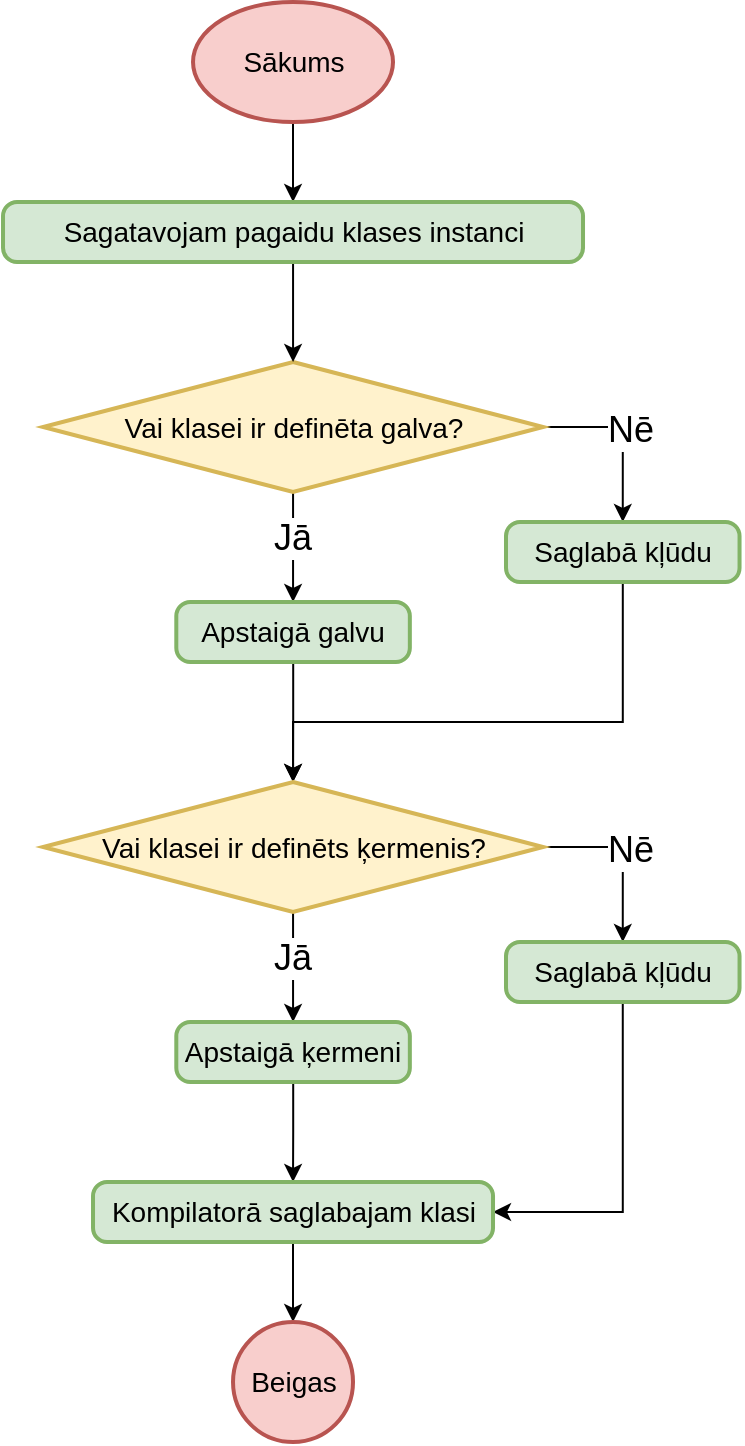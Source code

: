 <mxfile version="15.8.7" type="device" pages="4"><diagram id="VfpkeYaBRpsjUChvsiUq" name="Klases kompilēsana"><mxGraphModel dx="-2362" dy="649" grid="1" gridSize="10" guides="1" tooltips="1" connect="1" arrows="1" fold="1" page="1" pageScale="1" pageWidth="850" pageHeight="1100" math="0" shadow="0"><root><mxCell id="N8_W17MUx0Ws4Tv6fF7U-0"/><mxCell id="N8_W17MUx0Ws4Tv6fF7U-1" parent="N8_W17MUx0Ws4Tv6fF7U-0"/><mxCell id="IYj_dqUAgwIzkXClcTaX-0" style="edgeStyle=orthogonalEdgeStyle;rounded=0;orthogonalLoop=1;jettySize=auto;html=1;entryX=0.5;entryY=0;entryDx=0;entryDy=0;" parent="N8_W17MUx0Ws4Tv6fF7U-1" source="IYj_dqUAgwIzkXClcTaX-1" target="IYj_dqUAgwIzkXClcTaX-9" edge="1"><mxGeometry relative="1" as="geometry"><mxPoint x="3748.5" y="150" as="targetPoint"/></mxGeometry></mxCell><mxCell id="IYj_dqUAgwIzkXClcTaX-1" value="Sākums" style="strokeWidth=2;html=1;shape=mxgraph.flowchart.start_1;whiteSpace=wrap;fontSize=14;fillColor=#f8cecc;strokeColor=#b85450;" parent="N8_W17MUx0Ws4Tv6fF7U-1" vertex="1"><mxGeometry x="3703.51" y="50" width="100" height="60" as="geometry"/></mxCell><mxCell id="IYj_dqUAgwIzkXClcTaX-2" style="edgeStyle=orthogonalEdgeStyle;rounded=0;orthogonalLoop=1;jettySize=auto;html=1;exitX=1;exitY=0.5;exitDx=0;exitDy=0;exitPerimeter=0;entryX=0.5;entryY=0;entryDx=0;entryDy=0;" parent="N8_W17MUx0Ws4Tv6fF7U-1" source="IYj_dqUAgwIzkXClcTaX-6" target="IYj_dqUAgwIzkXClcTaX-20" edge="1"><mxGeometry relative="1" as="geometry"><mxPoint x="4041.26" y="360" as="targetPoint"/><Array as="points"><mxPoint x="3918" y="263"/></Array></mxGeometry></mxCell><mxCell id="IYj_dqUAgwIzkXClcTaX-3" value="&lt;font style=&quot;font-size: 18px&quot;&gt;Nē&lt;/font&gt;" style="edgeLabel;html=1;align=center;verticalAlign=middle;resizable=0;points=[];" parent="IYj_dqUAgwIzkXClcTaX-2" vertex="1" connectable="0"><mxGeometry x="-0.069" y="1" relative="1" as="geometry"><mxPoint x="2" y="1" as="offset"/></mxGeometry></mxCell><mxCell id="IYj_dqUAgwIzkXClcTaX-4" style="edgeStyle=orthogonalEdgeStyle;rounded=0;orthogonalLoop=1;jettySize=auto;html=1;entryX=0.5;entryY=0;entryDx=0;entryDy=0;exitX=0.5;exitY=1;exitDx=0;exitDy=0;exitPerimeter=0;" parent="N8_W17MUx0Ws4Tv6fF7U-1" source="IYj_dqUAgwIzkXClcTaX-6" target="IYj_dqUAgwIzkXClcTaX-15" edge="1"><mxGeometry relative="1" as="geometry"><mxPoint x="3753.52" y="390" as="targetPoint"/></mxGeometry></mxCell><mxCell id="IYj_dqUAgwIzkXClcTaX-5" value="&lt;font style=&quot;font-size: 18px&quot;&gt;Jā&lt;/font&gt;" style="edgeLabel;html=1;align=center;verticalAlign=middle;resizable=0;points=[];" parent="IYj_dqUAgwIzkXClcTaX-4" vertex="1" connectable="0"><mxGeometry x="-0.307" y="-2" relative="1" as="geometry"><mxPoint x="1" y="4" as="offset"/></mxGeometry></mxCell><mxCell id="IYj_dqUAgwIzkXClcTaX-6" value="Vai klasei ir definēta galva?" style="strokeWidth=2;html=1;shape=mxgraph.flowchart.decision;whiteSpace=wrap;fontSize=14;fillColor=#fff2cc;strokeColor=#d6b656;" parent="N8_W17MUx0Ws4Tv6fF7U-1" vertex="1"><mxGeometry x="3628.53" y="230" width="250" height="65" as="geometry"/></mxCell><mxCell id="IYj_dqUAgwIzkXClcTaX-8" style="edgeStyle=orthogonalEdgeStyle;rounded=0;orthogonalLoop=1;jettySize=auto;html=1;entryX=0.5;entryY=0;entryDx=0;entryDy=0;fontSize=18;entryPerimeter=0;" parent="N8_W17MUx0Ws4Tv6fF7U-1" source="IYj_dqUAgwIzkXClcTaX-9" target="IYj_dqUAgwIzkXClcTaX-6" edge="1"><mxGeometry relative="1" as="geometry"><mxPoint x="3753.515" y="230" as="targetPoint"/></mxGeometry></mxCell><mxCell id="IYj_dqUAgwIzkXClcTaX-9" value="Sagatavojam pagaidu klases instanci" style="rounded=1;whiteSpace=wrap;html=1;absoluteArcSize=1;arcSize=14;strokeWidth=2;fontSize=14;fillColor=#d5e8d4;strokeColor=#82b366;" parent="N8_W17MUx0Ws4Tv6fF7U-1" vertex="1"><mxGeometry x="3608.51" y="150" width="290" height="30" as="geometry"/></mxCell><mxCell id="IYj_dqUAgwIzkXClcTaX-14" style="edgeStyle=orthogonalEdgeStyle;rounded=0;orthogonalLoop=1;jettySize=auto;html=1;entryX=0.5;entryY=0;entryDx=0;entryDy=0;fontSize=18;entryPerimeter=0;" parent="N8_W17MUx0Ws4Tv6fF7U-1" source="IYj_dqUAgwIzkXClcTaX-15" target="IYj_dqUAgwIzkXClcTaX-25" edge="1"><mxGeometry relative="1" as="geometry"><mxPoint x="3753.51" y="530" as="targetPoint"/></mxGeometry></mxCell><mxCell id="IYj_dqUAgwIzkXClcTaX-15" value="Apstaigā galvu" style="rounded=1;whiteSpace=wrap;html=1;absoluteArcSize=1;arcSize=14;strokeWidth=2;fontSize=14;fillColor=#d5e8d4;strokeColor=#82b366;" parent="N8_W17MUx0Ws4Tv6fF7U-1" vertex="1"><mxGeometry x="3695.15" y="350" width="116.77" height="30" as="geometry"/></mxCell><mxCell id="IYj_dqUAgwIzkXClcTaX-33" style="edgeStyle=orthogonalEdgeStyle;rounded=0;orthogonalLoop=1;jettySize=auto;html=1;entryX=0.5;entryY=0;entryDx=0;entryDy=0;entryPerimeter=0;" parent="N8_W17MUx0Ws4Tv6fF7U-1" source="IYj_dqUAgwIzkXClcTaX-20" target="IYj_dqUAgwIzkXClcTaX-25" edge="1"><mxGeometry relative="1" as="geometry"><Array as="points"><mxPoint x="3918" y="410"/><mxPoint x="3754" y="410"/></Array></mxGeometry></mxCell><mxCell id="IYj_dqUAgwIzkXClcTaX-20" value="Saglabā kļūdu" style="rounded=1;whiteSpace=wrap;html=1;absoluteArcSize=1;arcSize=14;strokeWidth=2;fontSize=14;fillColor=#d5e8d4;strokeColor=#82b366;" parent="N8_W17MUx0Ws4Tv6fF7U-1" vertex="1"><mxGeometry x="3860" y="310" width="116.77" height="30" as="geometry"/></mxCell><mxCell id="IYj_dqUAgwIzkXClcTaX-21" style="edgeStyle=orthogonalEdgeStyle;rounded=0;orthogonalLoop=1;jettySize=auto;html=1;exitX=1;exitY=0.5;exitDx=0;exitDy=0;exitPerimeter=0;entryX=0.5;entryY=0;entryDx=0;entryDy=0;" parent="N8_W17MUx0Ws4Tv6fF7U-1" source="IYj_dqUAgwIzkXClcTaX-25" target="IYj_dqUAgwIzkXClcTaX-27" edge="1"><mxGeometry relative="1" as="geometry"><mxPoint x="4041.26" y="570" as="targetPoint"/><Array as="points"><mxPoint x="3918.0" y="473"/></Array></mxGeometry></mxCell><mxCell id="IYj_dqUAgwIzkXClcTaX-22" value="&lt;font style=&quot;font-size: 18px&quot;&gt;Nē&lt;/font&gt;" style="edgeLabel;html=1;align=center;verticalAlign=middle;resizable=0;points=[];" parent="IYj_dqUAgwIzkXClcTaX-21" vertex="1" connectable="0"><mxGeometry x="-0.069" y="1" relative="1" as="geometry"><mxPoint x="2" y="1" as="offset"/></mxGeometry></mxCell><mxCell id="IYj_dqUAgwIzkXClcTaX-23" style="edgeStyle=orthogonalEdgeStyle;rounded=0;orthogonalLoop=1;jettySize=auto;html=1;entryX=0.5;entryY=0;entryDx=0;entryDy=0;exitX=0.5;exitY=1;exitDx=0;exitDy=0;exitPerimeter=0;" parent="N8_W17MUx0Ws4Tv6fF7U-1" source="IYj_dqUAgwIzkXClcTaX-25" target="IYj_dqUAgwIzkXClcTaX-26" edge="1"><mxGeometry relative="1" as="geometry"><mxPoint x="3753.52" y="600" as="targetPoint"/></mxGeometry></mxCell><mxCell id="IYj_dqUAgwIzkXClcTaX-24" value="&lt;font style=&quot;font-size: 18px&quot;&gt;Jā&lt;/font&gt;" style="edgeLabel;html=1;align=center;verticalAlign=middle;resizable=0;points=[];" parent="IYj_dqUAgwIzkXClcTaX-23" vertex="1" connectable="0"><mxGeometry x="-0.307" y="-2" relative="1" as="geometry"><mxPoint x="1" y="4" as="offset"/></mxGeometry></mxCell><mxCell id="IYj_dqUAgwIzkXClcTaX-25" value="Vai klasei ir definēts ķermenis?" style="strokeWidth=2;html=1;shape=mxgraph.flowchart.decision;whiteSpace=wrap;fontSize=14;fillColor=#fff2cc;strokeColor=#d6b656;" parent="N8_W17MUx0Ws4Tv6fF7U-1" vertex="1"><mxGeometry x="3628.53" y="440" width="250" height="65" as="geometry"/></mxCell><mxCell id="IYj_dqUAgwIzkXClcTaX-37" style="edgeStyle=orthogonalEdgeStyle;rounded=0;orthogonalLoop=1;jettySize=auto;html=1;entryX=0.5;entryY=0;entryDx=0;entryDy=0;" parent="N8_W17MUx0Ws4Tv6fF7U-1" source="IYj_dqUAgwIzkXClcTaX-26" target="IYj_dqUAgwIzkXClcTaX-34" edge="1"><mxGeometry relative="1" as="geometry"/></mxCell><mxCell id="IYj_dqUAgwIzkXClcTaX-26" value="Apstaigā ķermeni" style="rounded=1;whiteSpace=wrap;html=1;absoluteArcSize=1;arcSize=14;strokeWidth=2;fontSize=14;fillColor=#d5e8d4;strokeColor=#82b366;" parent="N8_W17MUx0Ws4Tv6fF7U-1" vertex="1"><mxGeometry x="3695.15" y="560" width="116.77" height="30" as="geometry"/></mxCell><mxCell id="IYj_dqUAgwIzkXClcTaX-38" style="edgeStyle=orthogonalEdgeStyle;rounded=0;orthogonalLoop=1;jettySize=auto;html=1;entryX=1;entryY=0.5;entryDx=0;entryDy=0;exitX=0.5;exitY=1;exitDx=0;exitDy=0;" parent="N8_W17MUx0Ws4Tv6fF7U-1" source="IYj_dqUAgwIzkXClcTaX-27" target="IYj_dqUAgwIzkXClcTaX-34" edge="1"><mxGeometry relative="1" as="geometry"/></mxCell><mxCell id="IYj_dqUAgwIzkXClcTaX-27" value="Saglabā kļūdu" style="rounded=1;whiteSpace=wrap;html=1;absoluteArcSize=1;arcSize=14;strokeWidth=2;fontSize=14;fillColor=#d5e8d4;strokeColor=#82b366;" parent="N8_W17MUx0Ws4Tv6fF7U-1" vertex="1"><mxGeometry x="3860.0" y="520" width="116.77" height="30" as="geometry"/></mxCell><mxCell id="IYj_dqUAgwIzkXClcTaX-36" style="edgeStyle=orthogonalEdgeStyle;rounded=0;orthogonalLoop=1;jettySize=auto;html=1;entryX=0.5;entryY=0;entryDx=0;entryDy=0;entryPerimeter=0;" parent="N8_W17MUx0Ws4Tv6fF7U-1" source="IYj_dqUAgwIzkXClcTaX-34" target="IYj_dqUAgwIzkXClcTaX-35" edge="1"><mxGeometry relative="1" as="geometry"/></mxCell><mxCell id="IYj_dqUAgwIzkXClcTaX-34" value="Kompilatorā saglabajam klasi" style="rounded=1;whiteSpace=wrap;html=1;absoluteArcSize=1;arcSize=14;strokeWidth=2;fontSize=14;fillColor=#d5e8d4;strokeColor=#82b366;" parent="N8_W17MUx0Ws4Tv6fF7U-1" vertex="1"><mxGeometry x="3653.51" y="640" width="200" height="30" as="geometry"/></mxCell><mxCell id="IYj_dqUAgwIzkXClcTaX-35" value="Beigas" style="strokeWidth=2;html=1;shape=mxgraph.flowchart.start_2;whiteSpace=wrap;fontSize=14;fillColor=#f8cecc;strokeColor=#b85450;" parent="N8_W17MUx0Ws4Tv6fF7U-1" vertex="1"><mxGeometry x="3723.51" y="710" width="60" height="60" as="geometry"/></mxCell></root></mxGraphModel></diagram><diagram id="N2MwRs8VQ2ZOL0FIihaA" name="Klases galvas kompilēšana"><mxGraphModel dx="-2362" dy="649" grid="1" gridSize="10" guides="1" tooltips="1" connect="1" arrows="1" fold="1" page="1" pageScale="1" pageWidth="850" pageHeight="1100" math="0" shadow="0"><root><mxCell id="oHxlwaX0flb0P4jiVaAP-0"/><mxCell id="oHxlwaX0flb0P4jiVaAP-1" parent="oHxlwaX0flb0P4jiVaAP-0"/><mxCell id="oHxlwaX0flb0P4jiVaAP-3" value="Sākums" style="strokeWidth=2;html=1;shape=mxgraph.flowchart.start_1;whiteSpace=wrap;fontSize=14;fillColor=#f8cecc;strokeColor=#b85450;" parent="oHxlwaX0flb0P4jiVaAP-1" vertex="1"><mxGeometry x="3495" y="60" width="100" height="60" as="geometry"/></mxCell><mxCell id="oHxlwaX0flb0P4jiVaAP-4" style="edgeStyle=orthogonalEdgeStyle;rounded=0;orthogonalLoop=1;jettySize=auto;html=1;exitX=1;exitY=0.5;exitDx=0;exitDy=0;exitPerimeter=0;entryX=0.5;entryY=0;entryDx=0;entryDy=0;" parent="oHxlwaX0flb0P4jiVaAP-1" source="oHxlwaX0flb0P4jiVaAP-8" target="oHxlwaX0flb0P4jiVaAP-14" edge="1"><mxGeometry relative="1" as="geometry"><mxPoint x="3832.73" y="280" as="targetPoint"/><Array as="points"><mxPoint x="3709.47" y="183"/></Array></mxGeometry></mxCell><mxCell id="oHxlwaX0flb0P4jiVaAP-5" value="&lt;font style=&quot;font-size: 18px&quot;&gt;Nē&lt;/font&gt;" style="edgeLabel;html=1;align=center;verticalAlign=middle;resizable=0;points=[];" parent="oHxlwaX0flb0P4jiVaAP-4" vertex="1" connectable="0"><mxGeometry x="-0.069" y="1" relative="1" as="geometry"><mxPoint x="2" y="1" as="offset"/></mxGeometry></mxCell><mxCell id="oHxlwaX0flb0P4jiVaAP-6" style="edgeStyle=orthogonalEdgeStyle;rounded=0;orthogonalLoop=1;jettySize=auto;html=1;entryX=0.5;entryY=0;entryDx=0;entryDy=0;exitX=0.5;exitY=1;exitDx=0;exitDy=0;exitPerimeter=0;" parent="oHxlwaX0flb0P4jiVaAP-1" source="oHxlwaX0flb0P4jiVaAP-8" target="oHxlwaX0flb0P4jiVaAP-12" edge="1"><mxGeometry relative="1" as="geometry"><mxPoint x="3544.99" y="310" as="targetPoint"/></mxGeometry></mxCell><mxCell id="oHxlwaX0flb0P4jiVaAP-7" value="&lt;font style=&quot;font-size: 18px&quot;&gt;Jā&lt;/font&gt;" style="edgeLabel;html=1;align=center;verticalAlign=middle;resizable=0;points=[];" parent="oHxlwaX0flb0P4jiVaAP-6" vertex="1" connectable="0"><mxGeometry x="-0.307" y="-2" relative="1" as="geometry"><mxPoint x="1" y="4" as="offset"/></mxGeometry></mxCell><mxCell id="oHxlwaX0flb0P4jiVaAP-8" value="Vai klasei ir definēts vārds?" style="strokeWidth=2;html=1;shape=mxgraph.flowchart.decision;whiteSpace=wrap;fontSize=14;fillColor=#fff2cc;strokeColor=#d6b656;" parent="oHxlwaX0flb0P4jiVaAP-1" vertex="1"><mxGeometry x="3420" y="150" width="250" height="65" as="geometry"/></mxCell><mxCell id="oHxlwaX0flb0P4jiVaAP-9" style="edgeStyle=orthogonalEdgeStyle;rounded=0;orthogonalLoop=1;jettySize=auto;html=1;entryX=0.5;entryY=0;entryDx=0;entryDy=0;fontSize=18;entryPerimeter=0;exitX=0.5;exitY=1;exitDx=0;exitDy=0;exitPerimeter=0;" parent="oHxlwaX0flb0P4jiVaAP-1" source="oHxlwaX0flb0P4jiVaAP-3" target="oHxlwaX0flb0P4jiVaAP-8" edge="1"><mxGeometry relative="1" as="geometry"><mxPoint x="3544.515" y="210" as="targetPoint"/><mxPoint x="3544.53" y="160" as="sourcePoint"/></mxGeometry></mxCell><mxCell id="oHxlwaX0flb0P4jiVaAP-11" style="edgeStyle=orthogonalEdgeStyle;rounded=0;orthogonalLoop=1;jettySize=auto;html=1;entryX=0.5;entryY=0;entryDx=0;entryDy=0;fontSize=18;entryPerimeter=0;" parent="oHxlwaX0flb0P4jiVaAP-1" source="oHxlwaX0flb0P4jiVaAP-12" target="oHxlwaX0flb0P4jiVaAP-26" edge="1"><mxGeometry relative="1" as="geometry"><mxPoint x="3545" y="360" as="targetPoint"/></mxGeometry></mxCell><mxCell id="oHxlwaX0flb0P4jiVaAP-12" value="Apstaigā klases vārdu" style="rounded=1;whiteSpace=wrap;html=1;absoluteArcSize=1;arcSize=14;strokeWidth=2;fontSize=14;fillColor=#d5e8d4;strokeColor=#82b366;" parent="oHxlwaX0flb0P4jiVaAP-1" vertex="1"><mxGeometry x="3463.31" y="270" width="163.39" height="30" as="geometry"/></mxCell><mxCell id="oHxlwaX0flb0P4jiVaAP-13" style="edgeStyle=orthogonalEdgeStyle;rounded=0;orthogonalLoop=1;jettySize=auto;html=1;entryX=1;entryY=0.5;entryDx=0;entryDy=0;" parent="oHxlwaX0flb0P4jiVaAP-1" source="oHxlwaX0flb0P4jiVaAP-14" target="oHxlwaX0flb0P4jiVaAP-12" edge="1"><mxGeometry relative="1" as="geometry"><Array as="points"><mxPoint x="3710" y="285"/></Array></mxGeometry></mxCell><mxCell id="oHxlwaX0flb0P4jiVaAP-14" value="Saglabā kļūdu" style="rounded=1;whiteSpace=wrap;html=1;absoluteArcSize=1;arcSize=14;strokeWidth=2;fontSize=14;fillColor=#d5e8d4;strokeColor=#82b366;" parent="oHxlwaX0flb0P4jiVaAP-1" vertex="1"><mxGeometry x="3651.47" y="230" width="116.77" height="30" as="geometry"/></mxCell><mxCell id="oHxlwaX0flb0P4jiVaAP-26" value="Beigas" style="strokeWidth=2;html=1;shape=mxgraph.flowchart.start_2;whiteSpace=wrap;fontSize=14;fillColor=#f8cecc;strokeColor=#b85450;" parent="oHxlwaX0flb0P4jiVaAP-1" vertex="1"><mxGeometry x="3515.0" y="340" width="60" height="60" as="geometry"/></mxCell><mxCell id="oHxlwaX0flb0P4jiVaAP-27" value="Sākums" style="strokeWidth=2;html=1;shape=mxgraph.flowchart.start_1;whiteSpace=wrap;fontSize=14;fillColor=#f8cecc;strokeColor=#b85450;" parent="oHxlwaX0flb0P4jiVaAP-1" vertex="1"><mxGeometry x="3865" y="60" width="100" height="60" as="geometry"/></mxCell><mxCell id="oHxlwaX0flb0P4jiVaAP-28" style="edgeStyle=orthogonalEdgeStyle;rounded=0;orthogonalLoop=1;jettySize=auto;html=1;exitX=1;exitY=0.5;exitDx=0;exitDy=0;exitPerimeter=0;entryX=0.5;entryY=0;entryDx=0;entryDy=0;" parent="oHxlwaX0flb0P4jiVaAP-1" source="oHxlwaX0flb0P4jiVaAP-32" target="oHxlwaX0flb0P4jiVaAP-37" edge="1"><mxGeometry relative="1" as="geometry"><mxPoint x="4202.73" y="280" as="targetPoint"/><Array as="points"><mxPoint x="4079.47" y="183"/></Array></mxGeometry></mxCell><mxCell id="oHxlwaX0flb0P4jiVaAP-29" value="&lt;font style=&quot;font-size: 18px&quot;&gt;Nē&lt;/font&gt;" style="edgeLabel;html=1;align=center;verticalAlign=middle;resizable=0;points=[];" parent="oHxlwaX0flb0P4jiVaAP-28" vertex="1" connectable="0"><mxGeometry x="-0.069" y="1" relative="1" as="geometry"><mxPoint x="2" y="1" as="offset"/></mxGeometry></mxCell><mxCell id="oHxlwaX0flb0P4jiVaAP-30" style="edgeStyle=orthogonalEdgeStyle;rounded=0;orthogonalLoop=1;jettySize=auto;html=1;entryX=0.5;entryY=0;entryDx=0;entryDy=0;exitX=0.5;exitY=1;exitDx=0;exitDy=0;exitPerimeter=0;" parent="oHxlwaX0flb0P4jiVaAP-1" source="oHxlwaX0flb0P4jiVaAP-32" target="oHxlwaX0flb0P4jiVaAP-35" edge="1"><mxGeometry relative="1" as="geometry"><mxPoint x="3914.99" y="310" as="targetPoint"/></mxGeometry></mxCell><mxCell id="oHxlwaX0flb0P4jiVaAP-31" value="&lt;font style=&quot;font-size: 18px&quot;&gt;Jā&lt;/font&gt;" style="edgeLabel;html=1;align=center;verticalAlign=middle;resizable=0;points=[];" parent="oHxlwaX0flb0P4jiVaAP-30" vertex="1" connectable="0"><mxGeometry x="-0.307" y="-2" relative="1" as="geometry"><mxPoint x="1" y="4" as="offset"/></mxGeometry></mxCell><mxCell id="oHxlwaX0flb0P4jiVaAP-32" value="Vai klasei ir definēts virsklases vārds?" style="strokeWidth=2;html=1;shape=mxgraph.flowchart.decision;whiteSpace=wrap;fontSize=14;fillColor=#fff2cc;strokeColor=#d6b656;" parent="oHxlwaX0flb0P4jiVaAP-1" vertex="1"><mxGeometry x="3790" y="150" width="250" height="65" as="geometry"/></mxCell><mxCell id="oHxlwaX0flb0P4jiVaAP-33" style="edgeStyle=orthogonalEdgeStyle;rounded=0;orthogonalLoop=1;jettySize=auto;html=1;entryX=0.5;entryY=0;entryDx=0;entryDy=0;fontSize=18;entryPerimeter=0;exitX=0.5;exitY=1;exitDx=0;exitDy=0;exitPerimeter=0;" parent="oHxlwaX0flb0P4jiVaAP-1" source="oHxlwaX0flb0P4jiVaAP-27" target="oHxlwaX0flb0P4jiVaAP-32" edge="1"><mxGeometry relative="1" as="geometry"><mxPoint x="3914.515" y="210" as="targetPoint"/><mxPoint x="3914.53" y="160" as="sourcePoint"/></mxGeometry></mxCell><mxCell id="oHxlwaX0flb0P4jiVaAP-34" style="edgeStyle=orthogonalEdgeStyle;rounded=0;orthogonalLoop=1;jettySize=auto;html=1;entryX=0.5;entryY=0;entryDx=0;entryDy=0;fontSize=18;entryPerimeter=0;" parent="oHxlwaX0flb0P4jiVaAP-1" source="oHxlwaX0flb0P4jiVaAP-35" target="oHxlwaX0flb0P4jiVaAP-38" edge="1"><mxGeometry relative="1" as="geometry"><mxPoint x="3915" y="360" as="targetPoint"/></mxGeometry></mxCell><mxCell id="oHxlwaX0flb0P4jiVaAP-35" value="Apstaigā virsklases vārdu" style="rounded=1;whiteSpace=wrap;html=1;absoluteArcSize=1;arcSize=14;strokeWidth=2;fontSize=14;fillColor=#d5e8d4;strokeColor=#82b366;" parent="oHxlwaX0flb0P4jiVaAP-1" vertex="1"><mxGeometry x="3832.82" y="270" width="163.39" height="30" as="geometry"/></mxCell><mxCell id="oHxlwaX0flb0P4jiVaAP-36" style="edgeStyle=orthogonalEdgeStyle;rounded=0;orthogonalLoop=1;jettySize=auto;html=1;entryX=1;entryY=0.5;entryDx=0;entryDy=0;" parent="oHxlwaX0flb0P4jiVaAP-1" source="oHxlwaX0flb0P4jiVaAP-37" target="oHxlwaX0flb0P4jiVaAP-35" edge="1"><mxGeometry relative="1" as="geometry"><Array as="points"><mxPoint x="4080" y="285"/></Array></mxGeometry></mxCell><mxCell id="oHxlwaX0flb0P4jiVaAP-37" value="Saglabā kļūdu" style="rounded=1;whiteSpace=wrap;html=1;absoluteArcSize=1;arcSize=14;strokeWidth=2;fontSize=14;fillColor=#d5e8d4;strokeColor=#82b366;" parent="oHxlwaX0flb0P4jiVaAP-1" vertex="1"><mxGeometry x="4021.47" y="230" width="116.77" height="30" as="geometry"/></mxCell><mxCell id="oHxlwaX0flb0P4jiVaAP-38" value="Beigas" style="strokeWidth=2;html=1;shape=mxgraph.flowchart.start_2;whiteSpace=wrap;fontSize=14;fillColor=#f8cecc;strokeColor=#b85450;" parent="oHxlwaX0flb0P4jiVaAP-1" vertex="1"><mxGeometry x="3884.51" y="340" width="60" height="60" as="geometry"/></mxCell></root></mxGraphModel></diagram><diagram id="cCYRJ-Gdk_vwt4dx-m6j" name="Klases vārda apstaigāšana"><mxGraphModel dx="-2122" dy="649" grid="1" gridSize="10" guides="1" tooltips="1" connect="1" arrows="1" fold="1" page="1" pageScale="1" pageWidth="850" pageHeight="1100" math="0" shadow="0"><root><mxCell id="tSKxC5YBfHMyLhyc6uKq-0"/><mxCell id="tSKxC5YBfHMyLhyc6uKq-1" parent="tSKxC5YBfHMyLhyc6uKq-0"/><mxCell id="O8jm68p6O73dBNPcBc5T-5" style="edgeStyle=orthogonalEdgeStyle;rounded=0;orthogonalLoop=1;jettySize=auto;html=1;entryX=0;entryY=0.5;entryDx=0;entryDy=0;" edge="1" parent="tSKxC5YBfHMyLhyc6uKq-1" source="O8jm68p6O73dBNPcBc5T-0" target="O8jm68p6O73dBNPcBc5T-1"><mxGeometry relative="1" as="geometry"/></mxCell><mxCell id="O8jm68p6O73dBNPcBc5T-0" value="Sākums" style="strokeWidth=2;html=1;shape=mxgraph.flowchart.start_1;whiteSpace=wrap;fontSize=14;fillColor=#f8cecc;strokeColor=#b85450;" vertex="1" parent="tSKxC5YBfHMyLhyc6uKq-1"><mxGeometry x="3435.73" y="430" width="100" height="60" as="geometry"/></mxCell><mxCell id="O8jm68p6O73dBNPcBc5T-6" style="edgeStyle=orthogonalEdgeStyle;rounded=0;orthogonalLoop=1;jettySize=auto;html=1;entryX=0;entryY=0.5;entryDx=0;entryDy=0;" edge="1" parent="tSKxC5YBfHMyLhyc6uKq-1" source="O8jm68p6O73dBNPcBc5T-1" target="O8jm68p6O73dBNPcBc5T-2"><mxGeometry relative="1" as="geometry"/></mxCell><mxCell id="O8jm68p6O73dBNPcBc5T-1" value="Apstaigājam rezervēto vārdu sarakstu" style="rounded=1;whiteSpace=wrap;html=1;absoluteArcSize=1;arcSize=14;strokeWidth=2;fontSize=14;fillColor=#dae8fc;strokeColor=#6c8ebf;" vertex="1" parent="tSKxC5YBfHMyLhyc6uKq-1"><mxGeometry x="3580" y="420" width="91.81" height="80" as="geometry"/></mxCell><mxCell id="O8jm68p6O73dBNPcBc5T-7" style="edgeStyle=orthogonalEdgeStyle;rounded=0;orthogonalLoop=1;jettySize=auto;html=1;" edge="1" parent="tSKxC5YBfHMyLhyc6uKq-1" source="O8jm68p6O73dBNPcBc5T-2" target="O8jm68p6O73dBNPcBc5T-3"><mxGeometry relative="1" as="geometry"/></mxCell><mxCell id="O8jm68p6O73dBNPcBc5T-2" value="Apstaigājam klašu sarakstu" style="rounded=1;whiteSpace=wrap;html=1;absoluteArcSize=1;arcSize=14;strokeWidth=2;fontSize=14;fillColor=#dae8fc;strokeColor=#6c8ebf;" vertex="1" parent="tSKxC5YBfHMyLhyc6uKq-1"><mxGeometry x="3720" y="422.5" width="90" height="75" as="geometry"/></mxCell><mxCell id="O8jm68p6O73dBNPcBc5T-8" style="edgeStyle=orthogonalEdgeStyle;rounded=0;orthogonalLoop=1;jettySize=auto;html=1;" edge="1" parent="tSKxC5YBfHMyLhyc6uKq-1" source="O8jm68p6O73dBNPcBc5T-3" target="O8jm68p6O73dBNPcBc5T-4"><mxGeometry relative="1" as="geometry"/></mxCell><mxCell id="O8jm68p6O73dBNPcBc5T-3" value="Klasei saglabājam klases vārdu" style="rounded=1;whiteSpace=wrap;html=1;absoluteArcSize=1;arcSize=14;strokeWidth=2;fontSize=14;fillColor=#d5e8d4;strokeColor=#82b366;" vertex="1" parent="tSKxC5YBfHMyLhyc6uKq-1"><mxGeometry x="3860" y="420" width="80" height="80" as="geometry"/></mxCell><mxCell id="O8jm68p6O73dBNPcBc5T-4" value="Beigas" style="strokeWidth=2;html=1;shape=mxgraph.flowchart.start_2;whiteSpace=wrap;fontSize=14;fillColor=#f8cecc;strokeColor=#b85450;" vertex="1" parent="tSKxC5YBfHMyLhyc6uKq-1"><mxGeometry x="4000.0" y="430" width="60" height="60" as="geometry"/></mxCell></root></mxGraphModel></diagram><diagram id="wDn13RdVuu0PNtuPOjlw" name="Virsklases vārda apstaigāšana"><mxGraphModel dx="-2122" dy="649" grid="1" gridSize="10" guides="1" tooltips="1" connect="1" arrows="1" fold="1" page="1" pageScale="1" pageWidth="850" pageHeight="1100" math="0" shadow="0"><root><mxCell id="AHsyyrsNmZSO6S2_wDxd-0"/><mxCell id="AHsyyrsNmZSO6S2_wDxd-1" parent="AHsyyrsNmZSO6S2_wDxd-0"/><mxCell id="mANva4QH4DS8tLZkNIhN-0" style="edgeStyle=orthogonalEdgeStyle;rounded=0;orthogonalLoop=1;jettySize=auto;html=1;fontSize=18;" parent="AHsyyrsNmZSO6S2_wDxd-1" source="mANva4QH4DS8tLZkNIhN-1" target="mANva4QH4DS8tLZkNIhN-36" edge="1"><mxGeometry relative="1" as="geometry"><mxPoint x="3850.2" y="140" as="targetPoint"/></mxGeometry></mxCell><mxCell id="mANva4QH4DS8tLZkNIhN-1" value="Sākums" style="strokeWidth=2;html=1;shape=mxgraph.flowchart.start_1;whiteSpace=wrap;fontSize=14;fillColor=#f8cecc;strokeColor=#b85450;" parent="AHsyyrsNmZSO6S2_wDxd-1" vertex="1"><mxGeometry x="3800.54" y="30" width="100" height="60" as="geometry"/></mxCell><mxCell id="mANva4QH4DS8tLZkNIhN-24" style="edgeStyle=orthogonalEdgeStyle;rounded=0;orthogonalLoop=1;jettySize=auto;html=1;" parent="AHsyyrsNmZSO6S2_wDxd-1" source="mANva4QH4DS8tLZkNIhN-27" target="mANva4QH4DS8tLZkNIhN-29" edge="1"><mxGeometry relative="1" as="geometry"/></mxCell><mxCell id="mANva4QH4DS8tLZkNIhN-25" style="edgeStyle=orthogonalEdgeStyle;rounded=0;orthogonalLoop=1;jettySize=auto;html=1;entryX=1;entryY=0.5;entryDx=0;entryDy=0;entryPerimeter=0;exitX=1;exitY=0.5;exitDx=0;exitDy=0;exitPerimeter=0;" parent="AHsyyrsNmZSO6S2_wDxd-1" source="mANva4QH4DS8tLZkNIhN-27" target="mANva4QH4DS8tLZkNIhN-30" edge="1"><mxGeometry relative="1" as="geometry"><Array as="points"><mxPoint x="4020" y="453"/><mxPoint x="4020" y="640"/></Array></mxGeometry></mxCell><mxCell id="mANva4QH4DS8tLZkNIhN-26" value="&lt;font style=&quot;font-size: 18px&quot;&gt;Jā&lt;/font&gt;" style="edgeLabel;html=1;align=center;verticalAlign=middle;resizable=0;points=[];" parent="mANva4QH4DS8tLZkNIhN-25" vertex="1" connectable="0"><mxGeometry x="-0.445" y="-2" relative="1" as="geometry"><mxPoint as="offset"/></mxGeometry></mxCell><mxCell id="mANva4QH4DS8tLZkNIhN-27" value="Vai atrasta klase ar padoto vārdu?" style="strokeWidth=2;html=1;shape=mxgraph.flowchart.decision;whiteSpace=wrap;fontSize=14;fillColor=#fff2cc;strokeColor=#d6b656;" parent="AHsyyrsNmZSO6S2_wDxd-1" vertex="1"><mxGeometry x="3725.54" y="420" width="250" height="65" as="geometry"/></mxCell><mxCell id="mANva4QH4DS8tLZkNIhN-28" style="edgeStyle=orthogonalEdgeStyle;rounded=0;orthogonalLoop=1;jettySize=auto;html=1;entryX=0.5;entryY=0;entryDx=0;entryDy=0;entryPerimeter=0;" parent="AHsyyrsNmZSO6S2_wDxd-1" source="mANva4QH4DS8tLZkNIhN-29" target="mANva4QH4DS8tLZkNIhN-30" edge="1"><mxGeometry relative="1" as="geometry"/></mxCell><mxCell id="mANva4QH4DS8tLZkNIhN-29" value="Saglabājam kļūdu" style="rounded=1;whiteSpace=wrap;html=1;absoluteArcSize=1;arcSize=14;strokeWidth=2;fontSize=14;fillColor=#d5e8d4;strokeColor=#82b366;" parent="AHsyyrsNmZSO6S2_wDxd-1" vertex="1"><mxGeometry x="3784.41" y="540" width="132.27" height="30" as="geometry"/></mxCell><mxCell id="mANva4QH4DS8tLZkNIhN-30" value="Beigas" style="strokeWidth=2;html=1;shape=mxgraph.flowchart.start_2;whiteSpace=wrap;fontSize=14;fillColor=#f8cecc;strokeColor=#b85450;" parent="AHsyyrsNmZSO6S2_wDxd-1" vertex="1"><mxGeometry x="3820.19" y="610" width="60" height="60" as="geometry"/></mxCell><mxCell id="mANva4QH4DS8tLZkNIhN-31" style="edgeStyle=orthogonalEdgeStyle;rounded=0;orthogonalLoop=1;jettySize=auto;html=1;entryX=0.5;entryY=0;entryDx=0;entryDy=0;" parent="AHsyyrsNmZSO6S2_wDxd-1" source="mANva4QH4DS8tLZkNIhN-32" target="mANva4QH4DS8tLZkNIhN-34" edge="1"><mxGeometry relative="1" as="geometry"><mxPoint x="3850.08" y="350" as="targetPoint"/></mxGeometry></mxCell><mxCell id="mANva4QH4DS8tLZkNIhN-32" value="Apstaigājam rezervēto vārdu sarakstu" style="rounded=1;whiteSpace=wrap;html=1;absoluteArcSize=1;arcSize=14;strokeWidth=2;fontSize=14;fillColor=#dae8fc;strokeColor=#6c8ebf;" parent="AHsyyrsNmZSO6S2_wDxd-1" vertex="1"><mxGeometry x="3730.2" y="270" width="240" height="30" as="geometry"/></mxCell><mxCell id="mANva4QH4DS8tLZkNIhN-33" style="edgeStyle=orthogonalEdgeStyle;rounded=0;orthogonalLoop=1;jettySize=auto;html=1;entryX=0.5;entryY=0;entryDx=0;entryDy=0;entryPerimeter=0;" parent="AHsyyrsNmZSO6S2_wDxd-1" source="mANva4QH4DS8tLZkNIhN-34" target="mANva4QH4DS8tLZkNIhN-27" edge="1"><mxGeometry relative="1" as="geometry"/></mxCell><mxCell id="mANva4QH4DS8tLZkNIhN-34" value="Apstaigājam klašu sarakstu" style="rounded=1;whiteSpace=wrap;html=1;absoluteArcSize=1;arcSize=14;strokeWidth=2;fontSize=14;fillColor=#e1d5e7;strokeColor=#9673a6;" parent="AHsyyrsNmZSO6S2_wDxd-1" vertex="1"><mxGeometry x="3753.18" y="350" width="194.72" height="30" as="geometry"/></mxCell><mxCell id="mANva4QH4DS8tLZkNIhN-35" value="Nē" style="edgeLabel;html=1;align=center;verticalAlign=middle;resizable=0;points=[];fontSize=18;" parent="AHsyyrsNmZSO6S2_wDxd-1" vertex="1" connectable="0"><mxGeometry x="3850.54" y="509.997" as="geometry"/></mxCell><mxCell id="mANva4QH4DS8tLZkNIhN-37" style="edgeStyle=orthogonalEdgeStyle;rounded=0;orthogonalLoop=1;jettySize=auto;html=1;" parent="AHsyyrsNmZSO6S2_wDxd-1" source="mANva4QH4DS8tLZkNIhN-36" target="mANva4QH4DS8tLZkNIhN-32" edge="1"><mxGeometry relative="1" as="geometry"/></mxCell><mxCell id="mANva4QH4DS8tLZkNIhN-38" style="edgeStyle=orthogonalEdgeStyle;rounded=0;orthogonalLoop=1;jettySize=auto;html=1;entryX=0.5;entryY=0;entryDx=0;entryDy=0;" parent="AHsyyrsNmZSO6S2_wDxd-1" target="mANva4QH4DS8tLZkNIhN-39" edge="1"><mxGeometry relative="1" as="geometry"><mxPoint x="3725.54" y="172.505" as="sourcePoint"/><mxPoint x="3513" y="365" as="targetPoint"/><Array as="points"><mxPoint x="3628" y="173"/></Array></mxGeometry></mxCell><mxCell id="mANva4QH4DS8tLZkNIhN-40" value="&lt;font style=&quot;font-size: 18px&quot;&gt;Jā&lt;/font&gt;" style="edgeLabel;html=1;align=center;verticalAlign=middle;resizable=0;points=[];" parent="mANva4QH4DS8tLZkNIhN-38" vertex="1" connectable="0"><mxGeometry x="0.735" relative="1" as="geometry"><mxPoint y="-34" as="offset"/></mxGeometry></mxCell><mxCell id="mANva4QH4DS8tLZkNIhN-36" value="Vai virsklases vārds sakrīt ar bāzes klases vārdu?" style="strokeWidth=2;html=1;shape=mxgraph.flowchart.decision;whiteSpace=wrap;fontSize=14;fillColor=#fff2cc;strokeColor=#d6b656;" parent="AHsyyrsNmZSO6S2_wDxd-1" vertex="1"><mxGeometry x="3725.54" y="140" width="250" height="65" as="geometry"/></mxCell><mxCell id="mANva4QH4DS8tLZkNIhN-42" style="edgeStyle=orthogonalEdgeStyle;rounded=0;orthogonalLoop=1;jettySize=auto;html=1;entryX=0;entryY=0.5;entryDx=0;entryDy=0;entryPerimeter=0;" parent="AHsyyrsNmZSO6S2_wDxd-1" source="mANva4QH4DS8tLZkNIhN-39" target="mANva4QH4DS8tLZkNIhN-30" edge="1"><mxGeometry relative="1" as="geometry"><Array as="points"><mxPoint x="3628" y="640"/></Array></mxGeometry></mxCell><mxCell id="mANva4QH4DS8tLZkNIhN-39" value="Saglabājam kļūdu" style="rounded=1;whiteSpace=wrap;html=1;absoluteArcSize=1;arcSize=14;strokeWidth=2;fontSize=14;fillColor=#d5e8d4;strokeColor=#82b366;" parent="AHsyyrsNmZSO6S2_wDxd-1" vertex="1"><mxGeometry x="3570" y="370" width="115.63" height="30" as="geometry"/></mxCell><mxCell id="mANva4QH4DS8tLZkNIhN-41" value="&lt;font style=&quot;font-size: 18px&quot;&gt;Nē&lt;/font&gt;" style="edgeLabel;html=1;align=center;verticalAlign=middle;resizable=0;points=[];" parent="AHsyyrsNmZSO6S2_wDxd-1" vertex="1" connectable="0"><mxGeometry x="3850.544" y="230.002" as="geometry"><mxPoint x="-2" y="4" as="offset"/></mxGeometry></mxCell></root></mxGraphModel></diagram></mxfile>